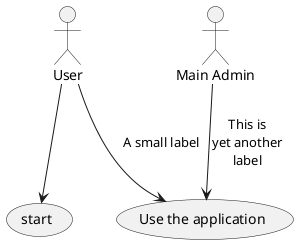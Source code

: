 @startuml
'https://plantuml.com/use-case-diagram

User-->(start)
User-->(Use the application): A small label
:Main Admin: -->(Use the application):This is\nyet another\nlabel
@enduml